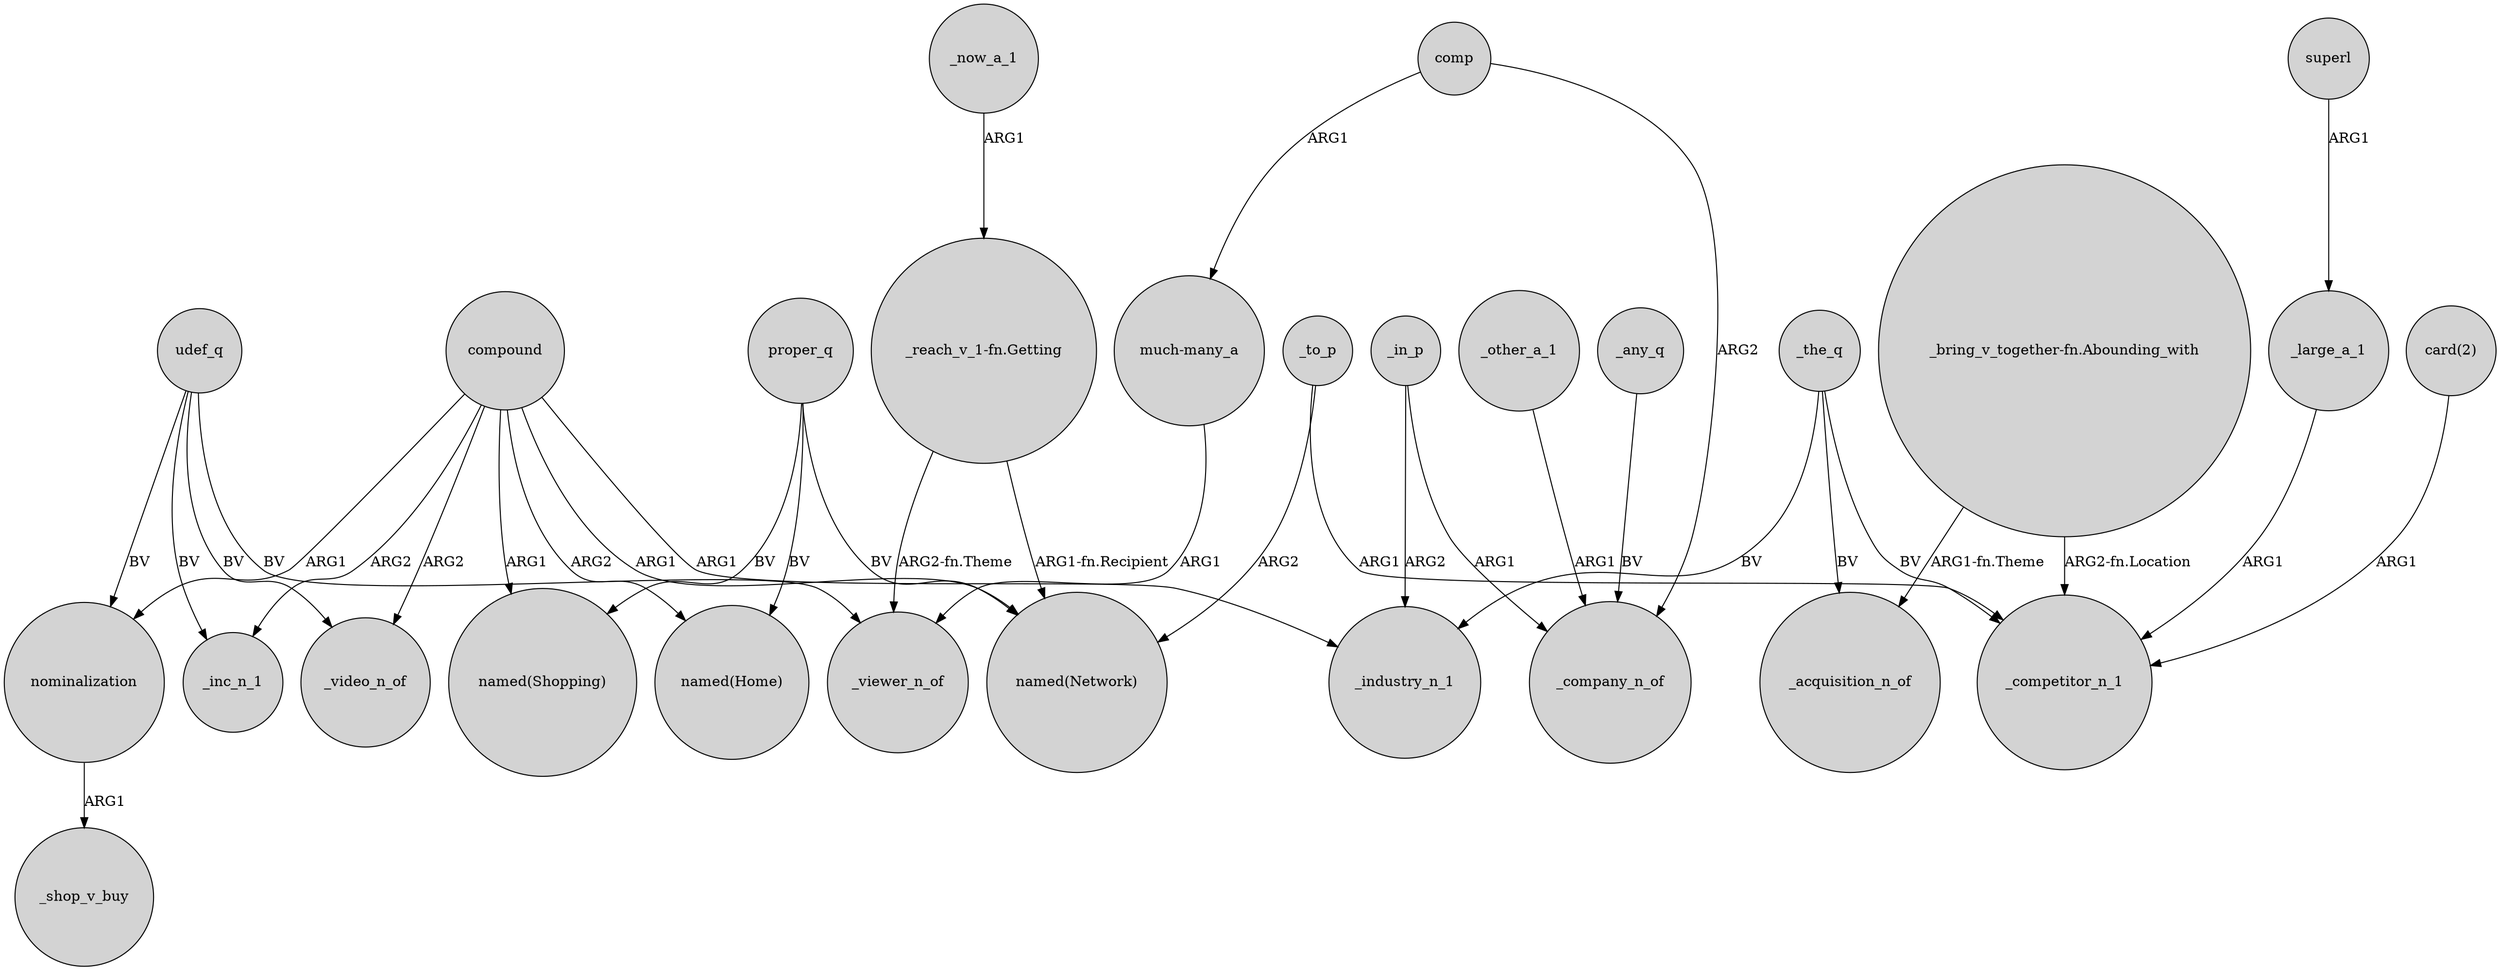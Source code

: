 digraph {
	node [shape=circle style=filled]
	_to_p -> "named(Network)" [label=ARG2]
	comp -> _company_n_of [label=ARG2]
	"_reach_v_1-fn.Getting" -> _viewer_n_of [label="ARG2-fn.Theme"]
	_to_p -> _competitor_n_1 [label=ARG1]
	udef_q -> nominalization [label=BV]
	_in_p -> _company_n_of [label=ARG1]
	_other_a_1 -> _company_n_of [label=ARG1]
	compound -> "named(Network)" [label=ARG1]
	proper_q -> "named(Network)" [label=BV]
	_the_q -> _acquisition_n_of [label=BV]
	"_bring_v_together-fn.Abounding_with" -> _acquisition_n_of [label="ARG1-fn.Theme"]
	_any_q -> _company_n_of [label=BV]
	nominalization -> _shop_v_buy [label=ARG1]
	compound -> "named(Home)" [label=ARG2]
	compound -> _industry_n_1 [label=ARG1]
	compound -> nominalization [label=ARG1]
	udef_q -> _inc_n_1 [label=BV]
	proper_q -> "named(Home)" [label=BV]
	comp -> "much-many_a" [label=ARG1]
	compound -> _inc_n_1 [label=ARG2]
	udef_q -> _video_n_of [label=BV]
	compound -> _video_n_of [label=ARG2]
	compound -> "named(Shopping)" [label=ARG1]
	_in_p -> _industry_n_1 [label=ARG2]
	_the_q -> _competitor_n_1 [label=BV]
	_now_a_1 -> "_reach_v_1-fn.Getting" [label=ARG1]
	udef_q -> _viewer_n_of [label=BV]
	_large_a_1 -> _competitor_n_1 [label=ARG1]
	"much-many_a" -> _viewer_n_of [label=ARG1]
	"_bring_v_together-fn.Abounding_with" -> _competitor_n_1 [label="ARG2-fn.Location"]
	proper_q -> "named(Shopping)" [label=BV]
	_the_q -> _industry_n_1 [label=BV]
	superl -> _large_a_1 [label=ARG1]
	"_reach_v_1-fn.Getting" -> "named(Network)" [label="ARG1-fn.Recipient"]
	"card(2)" -> _competitor_n_1 [label=ARG1]
}
